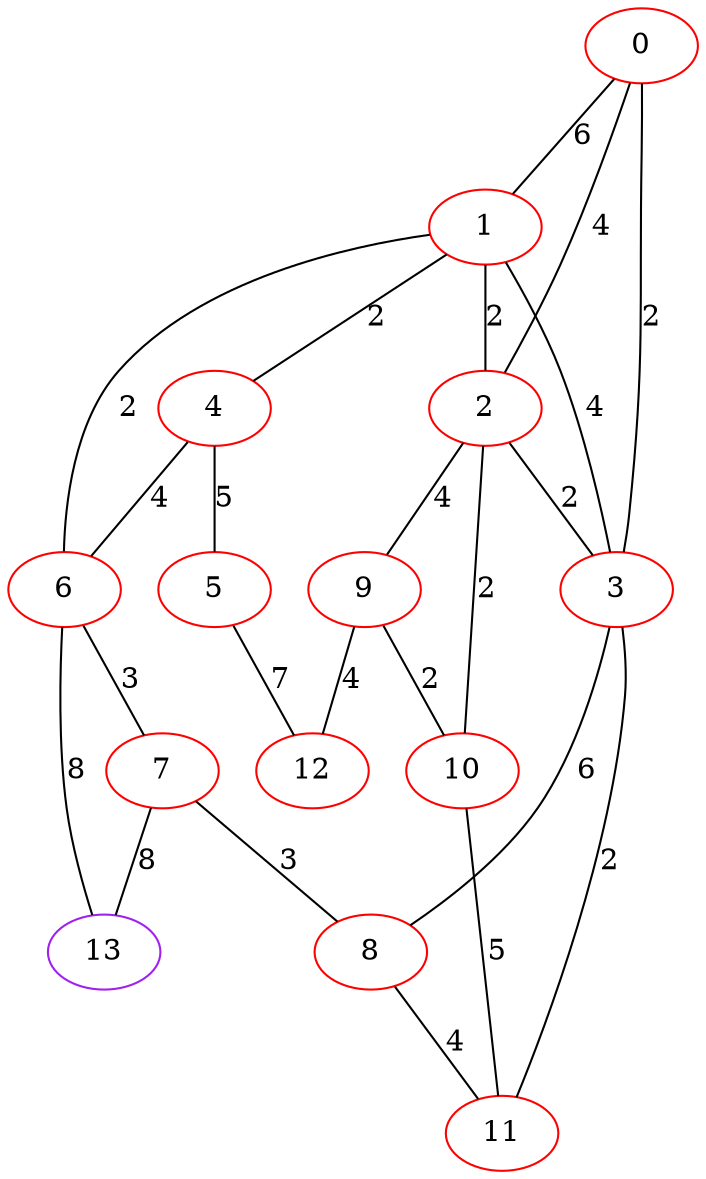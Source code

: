 graph "" {
0 [color=red, weight=1];
1 [color=red, weight=1];
2 [color=red, weight=1];
3 [color=red, weight=1];
4 [color=red, weight=1];
5 [color=red, weight=1];
6 [color=red, weight=1];
7 [color=red, weight=1];
8 [color=red, weight=1];
9 [color=red, weight=1];
10 [color=red, weight=1];
11 [color=red, weight=1];
12 [color=red, weight=1];
13 [color=purple, weight=4];
0 -- 1  [key=0, label=6];
0 -- 2  [key=0, label=4];
0 -- 3  [key=0, label=2];
1 -- 2  [key=0, label=2];
1 -- 3  [key=0, label=4];
1 -- 4  [key=0, label=2];
1 -- 6  [key=0, label=2];
2 -- 10  [key=0, label=2];
2 -- 3  [key=0, label=2];
2 -- 9  [key=0, label=4];
3 -- 11  [key=0, label=2];
3 -- 8  [key=0, label=6];
4 -- 5  [key=0, label=5];
4 -- 6  [key=0, label=4];
5 -- 12  [key=0, label=7];
6 -- 13  [key=0, label=8];
6 -- 7  [key=0, label=3];
7 -- 8  [key=0, label=3];
7 -- 13  [key=0, label=8];
8 -- 11  [key=0, label=4];
9 -- 12  [key=0, label=4];
9 -- 10  [key=0, label=2];
10 -- 11  [key=0, label=5];
}
